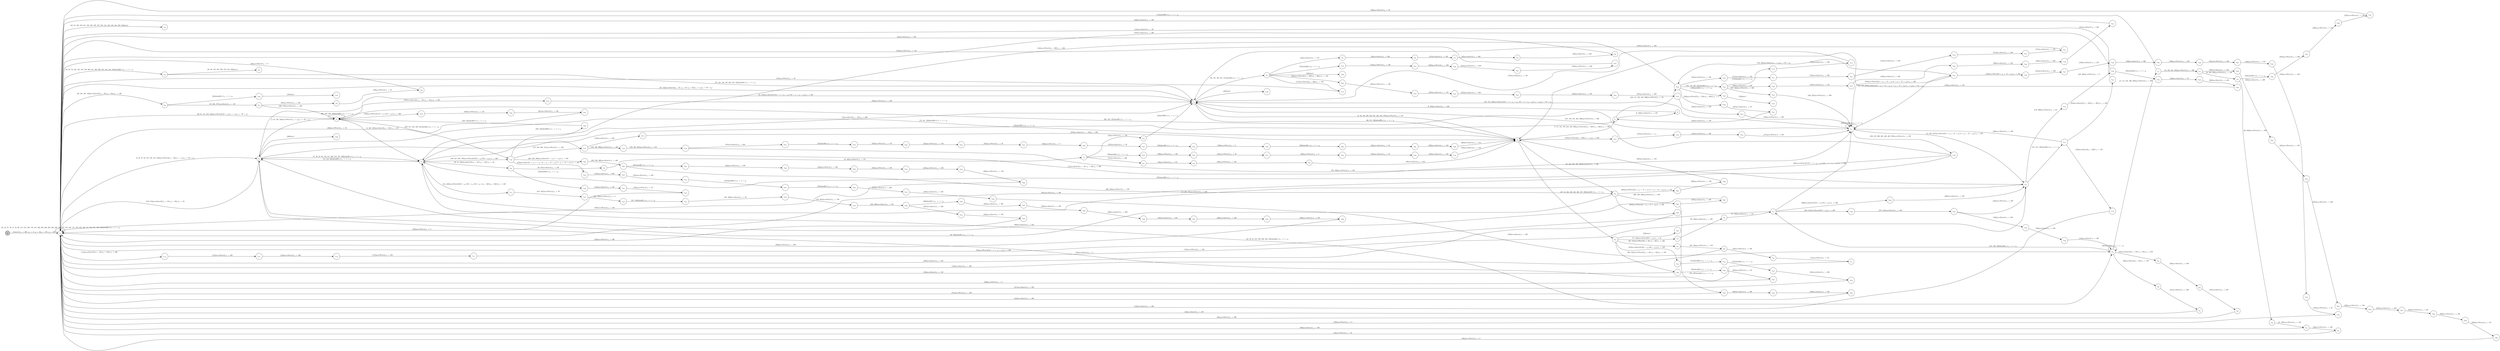 digraph EFSM{
  graph [rankdir="LR", fontname="Latin Modern Math"];
  node [color="black", fillcolor="white", shape="circle", style="filled", fontname="Latin Modern Math"];
  edge [fontname="Latin Modern Math"];

  s0[fillcolor="gray", label=<s<sub>0</sub>>];
  s1[label=<s<sub>1</sub>>];
  s2[label=<s<sub>2</sub>>];
  s3[label=<s<sub>3</sub>>];
  s4[label=<s<sub>4</sub>>];
  s5[label=<s<sub>5</sub>>];
  s6[label=<s<sub>6</sub>>];
  s7[label=<s<sub>7</sub>>];
  s8[label=<s<sub>8</sub>>];
  s11[label=<s<sub>11</sub>>];
  s12[label=<s<sub>12</sub>>];
  s16[label=<s<sub>16</sub>>];
  s17[label=<s<sub>17</sub>>];
  s18[label=<s<sub>18</sub>>];
  s19[label=<s<sub>19</sub>>];
  s20[label=<s<sub>20</sub>>];
  s21[label=<s<sub>21</sub>>];
  s22[label=<s<sub>22</sub>>];
  s26[label=<s<sub>26</sub>>];
  s27[label=<s<sub>27</sub>>];
  s28[label=<s<sub>28</sub>>];
  s29[label=<s<sub>29</sub>>];
  s32[label=<s<sub>32</sub>>];
  s39[label=<s<sub>39</sub>>];
  s40[label=<s<sub>40</sub>>];
  s41[label=<s<sub>41</sub>>];
  s42[label=<s<sub>42</sub>>];
  s44[label=<s<sub>44</sub>>];
  s45[label=<s<sub>45</sub>>];
  s46[label=<s<sub>46</sub>>];
  s47[label=<s<sub>47</sub>>];
  s48[label=<s<sub>48</sub>>];
  s49[label=<s<sub>49</sub>>];
  s54[label=<s<sub>54</sub>>];
  s60[label=<s<sub>60</sub>>];
  s61[label=<s<sub>61</sub>>];
  s64[label=<s<sub>64</sub>>];
  s67[label=<s<sub>67</sub>>];
  s68[label=<s<sub>68</sub>>];
  s69[label=<s<sub>69</sub>>];
  s70[label=<s<sub>70</sub>>];
  s71[label=<s<sub>71</sub>>];
  s75[label=<s<sub>75</sub>>];
  s76[label=<s<sub>76</sub>>];
  s77[label=<s<sub>77</sub>>];
  s87[label=<s<sub>87</sub>>];
  s88[label=<s<sub>88</sub>>];
  s89[label=<s<sub>89</sub>>];
  s91[label=<s<sub>91</sub>>];
  s95[label=<s<sub>95</sub>>];
  s96[label=<s<sub>96</sub>>];
  s97[label=<s<sub>97</sub>>];
  s106[label=<s<sub>106</sub>>];
  s107[label=<s<sub>107</sub>>];
  s108[label=<s<sub>108</sub>>];
  s109[label=<s<sub>109</sub>>];
  s114[label=<s<sub>114</sub>>];
  s115[label=<s<sub>115</sub>>];
  s116[label=<s<sub>116</sub>>];
  s117[label=<s<sub>117</sub>>];
  s119[label=<s<sub>119</sub>>];
  s120[label=<s<sub>120</sub>>];
  s126[label=<s<sub>126</sub>>];
  s138[label=<s<sub>138</sub>>];
  s139[label=<s<sub>139</sub>>];
  s140[label=<s<sub>140</sub>>];
  s141[label=<s<sub>141</sub>>];
  s146[label=<s<sub>146</sub>>];
  s147[label=<s<sub>147</sub>>];
  s148[label=<s<sub>148</sub>>];
  s149[label=<s<sub>149</sub>>];
  s151[label=<s<sub>151</sub>>];
  s152[label=<s<sub>152</sub>>];
  s162[label=<s<sub>162</sub>>];
  s163[label=<s<sub>163</sub>>];
  s164[label=<s<sub>164</sub>>];
  s165[label=<s<sub>165</sub>>];
  s173[label=<s<sub>173</sub>>];
  s174[label=<s<sub>174</sub>>];
  s177[label=<s<sub>177</sub>>];
  s186[label=<s<sub>186</sub>>];
  s187[label=<s<sub>187</sub>>];
  s188[label=<s<sub>188</sub>>];
  s189[label=<s<sub>189</sub>>];
  s190[label=<s<sub>190</sub>>];
  s191[label=<s<sub>191</sub>>];
  s192[label=<s<sub>192</sub>>];
  s193[label=<s<sub>193</sub>>];
  s194[label=<s<sub>194</sub>>];
  s199[label=<s<sub>199</sub>>];
  s204[label=<s<sub>204</sub>>];
  s205[label=<s<sub>205</sub>>];
  s207[label=<s<sub>207</sub>>];
  s218[label=<s<sub>218</sub>>];
  s234[label=<s<sub>234</sub>>];
  s235[label=<s<sub>235</sub>>];
  s236[label=<s<sub>236</sub>>];
  s237[label=<s<sub>237</sub>>];
  s246[label=<s<sub>246</sub>>];
  s247[label=<s<sub>247</sub>>];
  s252[label=<s<sub>252</sub>>];
  s253[label=<s<sub>253</sub>>];
  s254[label=<s<sub>254</sub>>];
  s255[label=<s<sub>255</sub>>];
  s256[label=<s<sub>256</sub>>];
  s257[label=<s<sub>257</sub>>];
  s258[label=<s<sub>258</sub>>];
  s272[label=<s<sub>272</sub>>];
  s273[label=<s<sub>273</sub>>];
  s274[label=<s<sub>274</sub>>];
  s275[label=<s<sub>275</sub>>];
  s276[label=<s<sub>276</sub>>];
  s277[label=<s<sub>277</sub>>];
  s278[label=<s<sub>278</sub>>];
  s282[label=<s<sub>282</sub>>];
  s283[label=<s<sub>283</sub>>];
  s284[label=<s<sub>284</sub>>];
  s285[label=<s<sub>285</sub>>];
  s286[label=<s<sub>286</sub>>];
  s287[label=<s<sub>287</sub>>];
  s288[label=<s<sub>288</sub>>];
  s289[label=<s<sub>289</sub>>];
  s290[label=<s<sub>290</sub>>];
  s299[label=<s<sub>299</sub>>];
  s313[label=<s<sub>313</sub>>];
  s314[label=<s<sub>314</sub>>];
  s315[label=<s<sub>315</sub>>];
  s316[label=<s<sub>316</sub>>];
  s322[label=<s<sub>322</sub>>];
  s326[label=<s<sub>326</sub>>];
  s331[label=<s<sub>331</sub>>];
  s332[label=<s<sub>332</sub>>];
  s333[label=<s<sub>333</sub>>];
  s334[label=<s<sub>334</sub>>];
  s335[label=<s<sub>335</sub>>];
  s336[label=<s<sub>336</sub>>];
  s351[label=<s<sub>351</sub>>];
  s352[label=<s<sub>352</sub>>];
  s353[label=<s<sub>353</sub>>];
  s354[label=<s<sub>354</sub>>];
  s355[label=<s<sub>355</sub>>];
  s356[label=<s<sub>356</sub>>];
  s357[label=<s<sub>357</sub>>];
  s358[label=<s<sub>358</sub>>];
  s359[label=<s<sub>359</sub>>];
  s360[label=<s<sub>360</sub>>];
  s361[label=<s<sub>361</sub>>];
  s362[label=<s<sub>362</sub>>];
  s365[label=<s<sub>365</sub>>];
  s366[label=<s<sub>366</sub>>];
  s369[label=<s<sub>369</sub>>];
  s370[label=<s<sub>370</sub>>];
  s379[label=<s<sub>379</sub>>];
  s383[label=<s<sub>383</sub>>];
  s384[label=<s<sub>384</sub>>];
  s385[label=<s<sub>385</sub>>];
  s401[label=<s<sub>401</sub>>];
  s402[label=<s<sub>402</sub>>];
  s403[label=<s<sub>403</sub>>];
  s408[label=<s<sub>408</sub>>];
  s409[label=<s<sub>409</sub>>];
  s414[label=<s<sub>414</sub>>];
  s415[label=<s<sub>415</sub>>];
  s416[label=<s<sub>416</sub>>];
  s417[label=<s<sub>417</sub>>];
  s418[label=<s<sub>418</sub>>];
  s419[label=<s<sub>419</sub>>];
  s420[label=<s<sub>420</sub>>];
  s421[label=<s<sub>421</sub>>];
  s422[label=<s<sub>422</sub>>];
  s436[label=<s<sub>436</sub>>];
  s437[label=<s<sub>437</sub>>];
  s438[label=<s<sub>438</sub>>];
  s439[label=<s<sub>439</sub>>];
  s440[label=<s<sub>440</sub>>];
  s441[label=<s<sub>441</sub>>];
  s446[label=<s<sub>446</sub>>];
  s453[label=<s<sub>453</sub>>];
  s454[label=<s<sub>454</sub>>];
  s455[label=<s<sub>455</sub>>];
  s467[label=<s<sub>467</sub>>];
  s472[label=<s<sub>472</sub>>];
  s474[label=<s<sub>474</sub>>];
  s475[label=<s<sub>475</sub>>];
  s476[label=<s<sub>476</sub>>];
  s479[label=<s<sub>479</sub>>];
  s480[label=<s<sub>480</sub>>];
  s481[label=<s<sub>481</sub>>];
  s493[label=<s<sub>493</sub>>];
  s494[label=<s<sub>494</sub>>];
  s495[label=<s<sub>495</sub>>];
  s496[label=<s<sub>496</sub>>];
  s497[label=<s<sub>497</sub>>];
  s498[label=<s<sub>498</sub>>];
  s499[label=<s<sub>499</sub>>];
  s510[label=<s<sub>510</sub>>];
  s511[label=<s<sub>511</sub>>];
  s512[label=<s<sub>512</sub>>];
  s513[label=<s<sub>513</sub>>];
  s514[label=<s<sub>514</sub>>];
  s515[label=<s<sub>515</sub>>];
  s518[label=<s<sub>518</sub>>];
  s519[label=<s<sub>519</sub>>];
  s520[label=<s<sub>520</sub>>];
  s521[label=<s<sub>521</sub>>];
  s522[label=<s<sub>522</sub>>];
  s528[label=<s<sub>528</sub>>];
  s529[label=<s<sub>529</sub>>];
  s530[label=<s<sub>530</sub>>];
  s531[label=<s<sub>531</sub>>];
  s532[label=<s<sub>532</sub>>];
  s533[label=<s<sub>533</sub>>];
  s534[label=<s<sub>534</sub>>];

  s0->s1[label=<<i> [1]start:2/o<sub>1</sub> := 200, o<sub>2</sub> := 3, o<sub>3</sub> := 0&#91;r<sub>3</sub> := 150, r<sub>2</sub> := 250&#93;</i>>];
  s4->s5[label=<<i> [5]moveEast:0&#91;r<sub>3</sub> &gt; -50&#93;/o<sub>1</sub> := 200</i>>];
  s7->s8[label=<<i> [8, 249]moveEast:0/o<sub>1</sub> := 150</i>>];
  s8->s5[label=<<i> [9, 250]moveEast:0/o<sub>1</sub> := 200</i>>];
  s5->s2[label=<<i> [10, 128]moveEast:0&#91;!(152 &gt; -1 &times; r<sub>3</sub> + r<sub>2</sub>&or;152 &gt; -1 &times; r<sub>3</sub> + r<sub>2</sub>)&#93;/o<sub>1</sub> := 250</i>>];
  s2->s11[label=<<i> [11]moveEast:0&#91;r<sub>3</sub> &gt; -50, r<sub>3</sub> &gt; -50&#93;/o<sub>1</sub> := 300</i>>];
  s11->s12[label=<<i> [12, 228, 427]moveEast:0&#91;!(2 &times; r<sub>3</sub> &gt; -51 + r<sub>2</sub>&or;2 &times; r<sub>3</sub> &gt; -51 + r<sub>2</sub>)&#93;/o<sub>1</sub> := 350</i>>];
  s4->s2[label=<<i> [14, 144, 325]shieldHit:1/o<sub>1</sub> := -1 + i<sub>0</sub></i>>];
  s19->s20[label=<<i> [20, 306]moveWest:0/o<sub>1</sub> := 200</i>>];
  s20->s21[label=<<i> [21, 307]moveWest:0/o<sub>1</sub> := 150</i>>];
  s21->s22[label=<<i> [22]moveWest:0/o<sub>1</sub> := 100</i>>];
  s22->s1[label=<<i> [23]moveWest:0/o<sub>1</sub> := 50</i>>];
  s27->s28[label=<<i> [28]moveWest:0/o<sub>1</sub> := 100</i>>];
  s28->s29[label=<<i> [29]moveWest:0/o<sub>1</sub> := 50</i>>];
  s29->s1[label=<<i> [30]moveWest:0/o<sub>1</sub> := 0</i>>];
  s39->s40[label=<<i> [40, 85]moveEast:0/o<sub>1</sub> := 100</i>>];
  s40->s41[label=<<i> [41, 86]moveEast:0/o<sub>1</sub> := 150</i>>];
  s41->s42[label=<<i> [42]moveWest:0/o<sub>1</sub> := 100</i>>];
  s42->s5[label=<<i> [43]shieldHit:1/o<sub>1</sub> := -1 + i<sub>0</sub></i>>];
  s44->s45[label=<<i> [45]moveEast:0/o<sub>1</sub> := 150</i>>];
  s45->s46[label=<<i> [46]moveEast:0/o<sub>1</sub> := 200</i>>];
  s46->s47[label=<<i> [47]moveEast:0/o<sub>1</sub> := 250</i>>];
  s47->s48[label=<<i> [48]moveEast:0/o<sub>1</sub> := 300</i>>];
  s48->s49[label=<<i> [49]moveEast:0/o<sub>1</sub> := 350</i>>];
  s49->s1[label=<<i> [50]moveEast:0/o<sub>1</sub> := 400</i>>];
  s7->s4[label=<<i> [58]shieldHit:1/o<sub>1</sub> := -1 + i<sub>0</sub></i>>];
  s16->s60[label=<<i> [60]moveEast:0&#91;r<sub>3</sub> &gt; 50&#93;/o<sub>1</sub> := 150</i>>];
  s60->s61[label=<<i> [61]moveEast:0/o<sub>1</sub> := 200</i>>];
  s61->s1[label=<<i> [62]moveEast:0/o<sub>1</sub> := 250</i>>];
  s1->s5[label=<<i> [65, 124]moveEast:0&#91;r<sub>3</sub> &gt; 50, r<sub>3</sub> &gt; 50, r<sub>3</sub> &gt; 50&#93;/o<sub>1</sub> := r<sub>2</sub>&#91;r<sub>2</sub> := 50 + r<sub>2</sub>&#93;</i>>];
  s67->s68[label=<<i> [68, 131]moveWest:0&#91;r<sub>3</sub> &gt; 49, r<sub>3</sub> &gt; 49&#93;/o<sub>1</sub> := 200</i>>];
  s68->s69[label=<<i> [69, 132]moveWest:0/o<sub>1</sub> := 150</i>>];
  s69->s70[label=<<i> [70]moveWest:0/o<sub>1</sub> := 100</i>>];
  s70->s71[label=<<i> [71]moveWest:0/o<sub>1</sub> := 50</i>>];
  s71->s2[label=<<i> [72]moveWest:0/o<sub>1</sub> := 0</i>>];
  s2->s6[label=<<i> [73, 101, 129]shieldHit:1/o<sub>1</sub> := -1 + i<sub>0</sub></i>>];
  s67->s75[label=<<i> [75, 103]moveEast:0&#91;301 &gt; r<sub>2</sub>&#93;/o<sub>1</sub> := 50</i>>];
  s75->s76[label=<<i> [76, 104]moveEast:0/o<sub>1</sub> := 100</i>>];
  s76->s77[label=<<i> [77, 105]moveEast:0/o<sub>1</sub> := 150</i>>];
  s77->s1[label=<<i> [78]moveWest:0&#91;152 &gt; -1 &times; r<sub>3</sub> + r<sub>2</sub>&#93;/o<sub>1</sub> := 100</i>>];
  s4->s39[label=<<i> [39, 84, 452]moveEast:0&#91;!(r<sub>3</sub> &gt; -50&or;r<sub>3</sub> &gt; -50)&#93;/o<sub>1</sub> := 50</i>>];
  s41->s87[label=<<i> [87]moveEast:0/o<sub>1</sub> := 200</i>>];
  s87->s88[label=<<i> [88]moveWest:0/o<sub>1</sub> := 150</i>>];
  s88->s89[label=<<i> [89]moveWest:0/o<sub>1</sub> := 100</i>>];
  s89->s6[label=<<i> [90]moveEast:0/o<sub>1</sub> := 150</i>>];
  s91->s2[label=<<i> [92, 392]alienHit:1/o<sub>1</sub> := 1 + i<sub>0</sub></i>>];
  s16->s95[label=<<i> [95]moveEast:0&#91;!(r<sub>3</sub> &gt; 50&or;r<sub>3</sub> &gt; 50)&#93;/o<sub>1</sub> := 250</i>>];
  s95->s96[label=<<i> [96]moveEast:0/o<sub>1</sub> := 300</i>>];
  s96->s97[label=<<i> [97]moveEast:0/o<sub>1</sub> := 350</i>>];
  s97->s1[label=<<i> [98]moveWest:0/o<sub>1</sub> := 300</i>>];
  s77->s106[label=<<i> [106, 214]moveEast:0&#91;274 &gt; r<sub>2</sub>&#93;/o<sub>1</sub> := 200</i>>];
  s106->s107[label=<<i> [107, 215]moveEast:0/o<sub>1</sub> := 250</i>>];
  s107->s108[label=<<i> [108]moveEast:0/o<sub>1</sub> := 300</i>>];
  s108->s109[label=<<i> [109]moveEast:0/o<sub>1</sub> := 350</i>>];
  s109->s16[label=<<i> [110]moveEast:0/o<sub>1</sub> := 400</i>>];
  s16->s17[label=<<i> [17, 111, 231, 280, 303]moveWest:0/o<sub>1</sub> := 350</i>>];
  s17->s1[label=<<i> [112]shieldHit:1/o<sub>1</sub> := -1 + i<sub>0</sub></i>>];
  s1->s114[label=<<i> [114]moveWest:0&#91;!(r<sub>3</sub> &gt; -50&or;r<sub>3</sub> &gt; -50)&#93;/o<sub>1</sub> := 300</i>>];
  s114->s115[label=<<i> [115]moveWest:0/o<sub>1</sub> := 250</i>>];
  s115->s116[label=<<i> [116]moveWest:0/o<sub>1</sub> := 200</i>>];
  s116->s117[label=<<i> [117]moveWest:0/o<sub>1</sub> := 150</i>>];
  s117->s12[label=<<i> [118]moveWest:0/o<sub>1</sub> := 100</i>>];
  s12->s119[label=<<i> [119, 399]moveWest:0/o<sub>1</sub> := 50</i>>];
  s119->s120[label=<<i> [120, 400]moveWest:0/o<sub>1</sub> := 0</i>>];
  s120->s1[label=<<i> [121]moveEast:0/o<sub>1</sub> := 50</i>>];
  s69->s1[label=<<i> [133]moveEast:0/o<sub>1</sub> := 200</i>>];
  s138->s139[label=<<i> [139]shieldHit:1/o<sub>1</sub> := -1 + i<sub>0</sub></i>>];
  s139->s140[label=<<i> [140]lose:0</i>>];
  s141->s138[label=<<i> [142, 224]moveEast:0/o<sub>1</sub> := r<sub>2</sub>&#91;r<sub>2</sub> := 50 + r<sub>2</sub>&#93;</i>>];
  s138->s4[label=<<i> [143]moveWest:0&#91;r<sub>2</sub> &gt; 302&#93;/o<sub>1</sub> := 350</i>>];
  s149->s12[label=<<i> [150, 398]moveWest:0/o<sub>1</sub> := 100</i>>];
  s151->s152[label=<<i> [152]moveEast:0&#91;r<sub>2</sub> &gt; 302&#93;/o<sub>1</sub> := 150</i>>];
  s152->s1[label=<<i> [153]moveEast:0/o<sub>1</sub> := 200</i>>];
  s3->s1[label=<<i> [36, 81, 157, 344, 449]moveWest:0&#91;145 &gt; r<sub>3</sub>&#93;/o<sub>1</sub> := r<sub>3</sub>&#91;r<sub>3</sub> := -50 + r<sub>3</sub>&#93;</i>>];
  s2->s1[label=<<i> [159, 374]moveEast:0&#91;!(r<sub>3</sub> &gt; -50&or;r<sub>3</sub> &gt; -50)&#93;/o<sub>1</sub> := 50</i>>];
  s26->s162[label=<<i> [162]alienHit:1/o<sub>1</sub> := 1 + i<sub>0</sub></i>>];
  s162->s163[label=<<i> [163]win:0</i>>];
  s164->s165[label=<<i> [165, 226]moveWest:0/o<sub>1</sub> := 350</i>>];
  s165->s11[label=<<i> [166, 227]moveWest:0/o<sub>1</sub> := 300</i>>];
  s138->s164[label=<<i> [164, 172, 225, 435]alienHit:1/o<sub>1</sub> := 1 + i<sub>0</sub></i>>];
  s164->s173[label=<<i> [173]alienHit:1/o<sub>1</sub> := 1 + i<sub>0</sub></i>>];
  s173->s174[label=<<i> [174]moveEast:0/o<sub>1</sub> := 100</i>>];
  s174->s5[label=<<i> [175]moveEast:0/o<sub>1</sub> := 150</i>>];
  s44->s177[label=<<i> [177]moveWest:0&#91;r<sub>2</sub> &gt; 302&#93;/o<sub>1</sub> := 100</i>>];
  s177->s1[label=<<i> [178]moveWest:0/o<sub>1</sub> := 50</i>>];
  s141->s186[label=<<i> [186]moveWest:0&#91;2 &times; r<sub>3</sub> &gt; -51 + r<sub>2</sub>&#93;/o<sub>1</sub> := 250</i>>];
  s186->s187[label=<<i> [187]moveWest:0/o<sub>1</sub> := 200</i>>];
  s187->s188[label=<<i> [188]moveEast:0/o<sub>1</sub> := 250</i>>];
  s188->s189[label=<<i> [189]moveEast:0/o<sub>1</sub> := 300</i>>];
  s189->s190[label=<<i> [190]moveWest:0/o<sub>1</sub> := 250</i>>];
  s190->s191[label=<<i> [191]moveWest:0/o<sub>1</sub> := 200</i>>];
  s191->s192[label=<<i> [192]moveWest:0/o<sub>1</sub> := 150</i>>];
  s192->s193[label=<<i> [193]moveWest:0/o<sub>1</sub> := 100</i>>];
  s193->s194[label=<<i> [194]moveWest:0/o<sub>1</sub> := 50</i>>];
  s194->s1[label=<<i> [195]moveWest:0/o<sub>1</sub> := 0</i>>];
  s44->s199[label=<<i> [199]win:0</i>>];
  s11->s11[label=<<i> [200]shieldHit:1/o<sub>1</sub> := -1 + i<sub>0</sub></i>>];
  s3->s3[label=<<i> [202, 270, 320, 340]shieldHit:1/o<sub>1</sub> := -1 + i<sub>0</sub></i>>];
  s205->s91[label=<<i> [206, 391]moveWest:0/o<sub>1</sub> := 350</i>>];
  s91->s207[label=<<i> [207]moveWest:0&#91;2 &times; r<sub>3</sub> &gt; -51 + r<sub>2</sub>&#93;/o<sub>1</sub> := 300</i>>];
  s207->s1[label=<<i> [208]moveEast:0/o<sub>1</sub> := 350</i>>];
  s107->s12[label=<<i> [216]moveWest:0/o<sub>1</sub> := 200</i>>];
  s151->s218[label=<<i> [218]moveEast:0&#91;!(r<sub>2</sub> &gt; 302&or;r<sub>2</sub> &gt; 302)&#93;/o<sub>1</sub> := 250</i>>];
  s218->s1[label=<<i> [219]moveEast:0/o<sub>1</sub> := 300</i>>];
  s5->s11[label=<<i> [125, 184, 222]moveEast:0&#91;152 &gt; -1 &times; r<sub>3</sub> + r<sub>2</sub>, 152 &gt; -1 &times; r<sub>3</sub> + r<sub>2</sub>&#93;/o<sub>1</sub> := r<sub>2</sub>&#91;r<sub>2</sub> := 50 + r<sub>2</sub>&#93;</i>>];
  s11->s141[label=<<i> [141, 185, 223]moveEast:0&#91;2 &times; r<sub>3</sub> &gt; -51 + r<sub>2</sub>, 2 &times; r<sub>3</sub> &gt; -51 + r<sub>2</sub>&#93;/o<sub>1</sub> := r<sub>2</sub>&#91;r<sub>2</sub> := 50 + r<sub>2</sub>&#93;</i>>];
  s12->s4[label=<<i> [13, 229, 301]moveEast:0/o<sub>1</sub> := 400</i>>];
  s18->s19[label=<<i> [19, 233, 305]moveWest:0/o<sub>1</sub> := 250</i>>];
  s19->s234[label=<<i> [234]alienHit:1/o<sub>1</sub> := 1 + i<sub>0</sub></i>>];
  s234->s235[label=<<i> [235]moveWest:0/o<sub>1</sub> := 200</i>>];
  s235->s236[label=<<i> [236]moveWest:0/o<sub>1</sub> := 150</i>>];
  s236->s237[label=<<i> [237]moveWest:0/o<sub>1</sub> := 100</i>>];
  s237->s1[label=<<i> [238]moveWest:0/o<sub>1</sub> := 50</i>>];
  s138->s246[label=<<i> [246]moveWest:0&#91;!(r<sub>2</sub> &gt; 302&or;r<sub>2</sub> &gt; 302)&#93;/o<sub>1</sub> := 0</i>>];
  s246->s247[label=<<i> [247]moveEast:0/o<sub>1</sub> := 50</i>>];
  s247->s7[label=<<i> [248]moveEast:0/o<sub>1</sub> := 100</i>>];
  s5->s44[label=<<i> [44, 176, 198, 251, 517]alienHit:1/o<sub>1</sub> := 1 + i<sub>0</sub></i>>];
  s44->s252[label=<<i> [252]moveWest:0&#91;!(r<sub>2</sub> &gt; 302&or;r<sub>2</sub> &gt; 302)&#93;/o<sub>1</sub> := 150</i>>];
  s252->s253[label=<<i> [253]moveWest:0/o<sub>1</sub> := 100</i>>];
  s253->s254[label=<<i> [254]moveEast:0/o<sub>1</sub> := 150</i>>];
  s254->s255[label=<<i> [255]moveEast:0/o<sub>1</sub> := 200</i>>];
  s255->s256[label=<<i> [256]moveEast:0/o<sub>1</sub> := 250</i>>];
  s256->s257[label=<<i> [257]moveEast:0/o<sub>1</sub> := 300</i>>];
  s257->s258[label=<<i> [258]moveEast:0/o<sub>1</sub> := 350</i>>];
  s258->s11[label=<<i> [259]moveWest:0/o<sub>1</sub> := 300</i>>];
  s126->s1[label=<<i> [261]moveEast:0/o<sub>1</sub> := 300</i>>];
  s1->s26[label=<<i> [26, 161, 267, 376]moveEast:0&#91;!(r<sub>3</sub> &gt; 50&or;r<sub>3</sub> &gt; 50)&#93;/o<sub>1</sub> := 100</i>>];
  s26->s27[label=<<i> [27, 268, 377]moveEast:0/o<sub>1</sub> := 150</i>>];
  s27->s3[label=<<i> [269, 378]moveEast:0/o<sub>1</sub> := 200</i>>];
  s146->s272[label=<<i> [272]moveEast:0&#91;1 &gt; r<sub>3</sub>, 1 &gt; r<sub>3</sub>, !(2 &times; r<sub>3</sub> &gt; -51 + r<sub>2</sub>&or;2 &times; r<sub>3</sub> &gt; -51 + r<sub>2</sub>)&#93;/o<sub>1</sub> := 250</i>>];
  s272->s273[label=<<i> [273]moveEast:0/o<sub>1</sub> := 300</i>>];
  s273->s274[label=<<i> [274]moveWest:0/o<sub>1</sub> := 250</i>>];
  s274->s275[label=<<i> [275]shieldHit:1/o<sub>1</sub> := -1 + i<sub>0</sub></i>>];
  s275->s276[label=<<i> [276]alienHit:1/o<sub>1</sub> := 1 + i<sub>0</sub></i>>];
  s276->s277[label=<<i> [277]moveEast:0/o<sub>1</sub> := 300</i>>];
  s277->s278[label=<<i> [278]moveEast:0/o<sub>1</sub> := 350</i>>];
  s278->s16[label=<<i> [279]moveEast:0/o<sub>1</sub> := 400</i>>];
  s18->s282[label=<<i> [282]moveEast:0/o<sub>1</sub> := 350</i>>];
  s282->s283[label=<<i> [283]moveEast:0/o<sub>1</sub> := 400</i>>];
  s283->s284[label=<<i> [284]moveWest:0/o<sub>1</sub> := 350</i>>];
  s284->s285[label=<<i> [285]moveWest:0/o<sub>1</sub> := 300</i>>];
  s285->s286[label=<<i> [286]moveWest:0/o<sub>1</sub> := 250</i>>];
  s286->s287[label=<<i> [287]moveWest:0/o<sub>1</sub> := 200</i>>];
  s287->s288[label=<<i> [288]moveWest:0/o<sub>1</sub> := 150</i>>];
  s288->s289[label=<<i> [289]moveWest:0/o<sub>1</sub> := 100</i>>];
  s289->s290[label=<<i> [290]moveWest:0/o<sub>1</sub> := 50</i>>];
  s290->s1[label=<<i> [291]moveWest:0/o<sub>1</sub> := 0</i>>];
  s126->s4[label=<<i> [295]shieldHit:1/o<sub>1</sub> := -1 + i<sub>0</sub></i>>];
  s4->s16[label=<<i> [16, 59, 94, 212, 230, 296, 302, 459]alienHit:1/o<sub>1</sub> := 1 + i<sub>0</sub></i>>];
  s16->s16[label=<<i> [297]shieldHit:1/o<sub>1</sub> := -1 + i<sub>0</sub></i>>];
  s77->s299[label=<<i> [299]moveEast:0&#91;!(274 &gt; r<sub>2</sub>&or;274 &gt; r<sub>2</sub>)&#93;/o<sub>1</sub> := 300</i>>];
  s299->s12[label=<<i> [300]moveEast:0/o<sub>1</sub> := 350</i>>];
  s17->s18[label=<<i> [18, 232, 281, 304]moveWest:0/o<sub>1</sub> := 300</i>>];
  s21->s1[label=<<i> [308]moveEast:0/o<sub>1</sub> := 200</i>>];
  s54->s64[label=<<i> [64, 80, 123, 210, 293, 310, 319, 346]lose:0</i>>];
  s5->s6[label=<<i> [66, 311, 526]shieldHit:1/o<sub>1</sub> := -1 + i<sub>0</sub></i>>];
  s67->s313[label=<<i> [313]moveEast:0&#91;!(301 &gt; r<sub>2</sub>&or;301 &gt; r<sub>2</sub>)&#93;/o<sub>1</sub> := 250</i>>];
  s313->s314[label=<<i> [314]shieldHit:1/o<sub>1</sub> := -1 + i<sub>0</sub></i>>];
  s314->s315[label=<<i> [315]alienHit:1/o<sub>1</sub> := 1 + i<sub>0</sub></i>>];
  s315->s316[label=<<i> [316]moveEast:0/o<sub>1</sub> := 300</i>>];
  s316->s1[label=<<i> [317]moveEast:0/o<sub>1</sub> := 350</i>>];
  s146->s322[label=<<i> [322, 342]shieldHit:1/o<sub>1</sub> := -1 + i<sub>0</sub></i>>];
  s322->s3[label=<<i> [323, 343]alienHit:1/o<sub>1</sub> := 1 + i<sub>0</sub></i>>];
  s2->s326[label=<<i> [326]lose:0</i>>];
  s11->s3[label=<<i> [201, 327, 478]alienHit:1/o<sub>1</sub> := 1 + i<sub>0</sub></i>>];
  s146->s204[label=<<i> [204, 329, 389]moveEast:0&#91;!(1 &gt; r<sub>3</sub>&or;1 &gt; r<sub>3</sub>)&#93;/o<sub>1</sub> := 350</i>>];
  s204->s205[label=<<i> [205, 330, 390]moveEast:0/o<sub>1</sub> := 400</i>>];
  s205->s331[label=<<i> [331]alienHit:1/o<sub>1</sub> := 1 + i<sub>0</sub></i>>];
  s331->s332[label=<<i> [332]moveWest:0/o<sub>1</sub> := 350</i>>];
  s332->s333[label=<<i> [333]moveWest:0/o<sub>1</sub> := 300</i>>];
  s333->s334[label=<<i> [334]moveWest:0/o<sub>1</sub> := 250</i>>];
  s334->s335[label=<<i> [335]moveWest:0/o<sub>1</sub> := 200</i>>];
  s335->s336[label=<<i> [336]moveWest:0/o<sub>1</sub> := 150</i>>];
  s336->s1[label=<<i> [337]moveWest:0/o<sub>1</sub> := 100</i>>];
  s3->s146[label=<<i> [203, 271, 321, 328, 341]alienHit:1/o<sub>1</sub> := 1 + i<sub>0</sub></i>>];
  s147->s148[label=<<i> [148, 349, 396]moveWest:0/o<sub>1</sub> := 200</i>>];
  s148->s149[label=<<i> [149, 350, 397]moveWest:0/o<sub>1</sub> := 150</i>>];
  s149->s351[label=<<i> [351]moveEast:0/o<sub>1</sub> := 200</i>>];
  s351->s352[label=<<i> [352]alienHit:1/o<sub>1</sub> := 1 + i<sub>0</sub></i>>];
  s352->s353[label=<<i> [353]moveWest:0/o<sub>1</sub> := 150</i>>];
  s353->s354[label=<<i> [354]moveWest:0/o<sub>1</sub> := 100</i>>];
  s354->s355[label=<<i> [355]moveWest:0/o<sub>1</sub> := 50</i>>];
  s355->s356[label=<<i> [356]moveWest:0/o<sub>1</sub> := 0</i>>];
  s356->s357[label=<<i> [357]moveEast:0/o<sub>1</sub> := 50</i>>];
  s357->s358[label=<<i> [358]alienHit:1/o<sub>1</sub> := 1 + i<sub>0</sub></i>>];
  s358->s359[label=<<i> [359]moveWest:0/o<sub>1</sub> := 0</i>>];
  s359->s360[label=<<i> [360]alienHit:1/o<sub>1</sub> := 1 + i<sub>0</sub></i>>];
  s360->s361[label=<<i> [361]moveEast:0/o<sub>1</sub> := 50</i>>];
  s361->s362[label=<<i> [362]moveEast:0/o<sub>1</sub> := 100</i>>];
  s362->s6[label=<<i> [363]moveEast:0/o<sub>1</sub> := 150</i>>];
  s91->s365[label=<<i> [365]moveWest:0&#91;!(2 &times; r<sub>3</sub> &gt; -51 + r<sub>2</sub>&or;2 &times; r<sub>3</sub> &gt; -51 + r<sub>2</sub>)&#93;/o<sub>1</sub> := 150</i>>];
  s365->s366[label=<<i> [366]moveWest:0/o<sub>1</sub> := 100</i>>];
  s366->s6[label=<<i> [367]moveEast:0/o<sub>1</sub> := 150</i>>];
  s6->s91[label=<<i> [91, 364, 368, 405, 465]moveEast:0/o<sub>1</sub> := 200</i>>];
  s369->s370[label=<<i> [370, 407]alienHit:1/o<sub>1</sub> := 1 + i<sub>0</sub></i>>];
  s370->s1[label=<<i> [371]moveWest:0/o<sub>1</sub> := 200</i>>];
  s3->s379[label=<<i> [379]moveEast:0&#91;!(r<sub>3</sub> &gt; -50&or;r<sub>3</sub> &gt; -50)&#93;/o<sub>1</sub> := 250</i>>];
  s379->s5[label=<<i> [380]moveWest:0/o<sub>1</sub> := 200</i>>];
  s6->s67[label=<<i> [67, 74, 102, 130, 312, 382, 527, 536]alienHit:1/o<sub>1</sub> := 1 + i<sub>0</sub></i>>];
  s67->s383[label=<<i> [383, 537]moveWest:0&#91;!(r<sub>3</sub> &gt; 49&or;r<sub>3</sub> &gt; 49)&#93;/o<sub>1</sub> := 100</i>>];
  s383->s384[label=<<i> [384]alienHit:1/o<sub>1</sub> := 1 + i<sub>0</sub></i>>];
  s384->s385[label=<<i> [385]moveWest:0/o<sub>1</sub> := 50</i>>];
  s385->s1[label=<<i> [386]moveWest:0/o<sub>1</sub> := 0</i>>];
  s2->s4[label=<<i> [15, 38, 83, 93, 145, 211, 393, 413, 451, 469]alienHit:1/o<sub>1</sub> := 1 + i<sub>0</sub></i>>];
  s4->s146[label=<<i> [146, 347, 394, 470]moveWest:0&#91;!(253 &gt; r<sub>2</sub>&or;253 &gt; r<sub>2</sub>)&#93;/o<sub>1</sub> := 300</i>>];
  s146->s147[label=<<i> [147, 348, 395, 471]moveWest:0/o<sub>1</sub> := 250</i>>];
  s120->s401[label=<<i> [401]alienHit:1/o<sub>1</sub> := 1 + i<sub>0</sub></i>>];
  s401->s402[label=<<i> [402]moveEast:0/o<sub>1</sub> := 50</i>>];
  s402->s403[label=<<i> [403]moveEast:0/o<sub>1</sub> := 100</i>>];
  s403->s6[label=<<i> [404]moveEast:0/o<sub>1</sub> := 150</i>>];
  s370->s408[label=<<i> [408]moveEast:0/o<sub>1</sub> := 300</i>>];
  s408->s409[label=<<i> [409]moveEast:0/o<sub>1</sub> := 350</i>>];
  s409->s1[label=<<i> [410]moveEast:0/o<sub>1</sub> := 400</i>>];
  s4->s414[label=<<i> [414, 486]moveWest:0&#91;253 &gt; r<sub>2</sub>, 253 &gt; r<sub>2</sub>, 253 &gt; r<sub>2</sub>, !(r<sub>2</sub> &gt; 302&or;r<sub>2</sub> &gt; 302)&#93;/o<sub>1</sub> := 100</i>>];
  s414->s415[label=<<i> [415, 487]moveWest:0/o<sub>1</sub> := 50</i>>];
  s415->s416[label=<<i> [416, 488]moveWest:0/o<sub>1</sub> := 0</i>>];
  s416->s417[label=<<i> [417, 489]alienHit:1/o<sub>1</sub> := 1 + i<sub>0</sub></i>>];
  s417->s418[label=<<i> [418, 490]moveEast:0/o<sub>1</sub> := 50</i>>];
  s418->s419[label=<<i> [419, 491]moveEast:0/o<sub>1</sub> := 100</i>>];
  s419->s420[label=<<i> [420, 492]moveEast:0/o<sub>1</sub> := 150</i>>];
  s420->s421[label=<<i> [421]moveEast:0/o<sub>1</sub> := 200</i>>];
  s421->s422[label=<<i> [422]moveEast:0/o<sub>1</sub> := 250</i>>];
  s422->s1[label=<<i> [423]moveWest:0/o<sub>1</sub> := 200</i>>];
  s12->s151[label=<<i> [151, 217, 428]alienHit:1/o<sub>1</sub> := 1 + i<sub>0</sub></i>>];
  s151->s11[label=<<i> [429]moveWest:0/o<sub>1</sub> := 300</i>>];
  s6->s7[label=<<i> [7, 57, 137, 170, 244, 433, 508]moveWest:0&#91;!(r<sub>3</sub> &gt; 200&or;r<sub>3</sub> &gt; 200)&#93;/o<sub>1</sub> := 100</i>>];
  s7->s138[label=<<i> [138, 171, 245, 434, 509]moveWest:0/o<sub>1</sub> := 50</i>>];
  s164->s436[label=<<i> [436]moveEast:0/o<sub>1</sub> := 100</i>>];
  s436->s437[label=<<i> [437]moveEast:0/o<sub>1</sub> := 150</i>>];
  s437->s438[label=<<i> [438]moveEast:0/o<sub>1</sub> := 200</i>>];
  s438->s439[label=<<i> [439]moveEast:0/o<sub>1</sub> := 250</i>>];
  s439->s440[label=<<i> [440]moveEast:0/o<sub>1</sub> := 300</i>>];
  s440->s441[label=<<i> [441]moveEast:0/o<sub>1</sub> := 350</i>>];
  s441->s1[label=<<i> [442]moveEast:0/o<sub>1</sub> := 400</i>>];
  s1->s54[label=<<i> [54, 63, 79, 122, 134, 182, 196, 209, 241, 292, 309, 318, 345, 444, 524]shieldHit:1/o<sub>1</sub> := -1 + i<sub>0</sub></i>>];
  s54->s5[label=<<i> [55, 135, 183, 197, 242, 445, 525]alienHit:1/o<sub>1</sub> := 1 + i<sub>0</sub></i>>];
  s5->s446[label=<<i> [446]win:0</i>>];
  s2->s3[label=<<i> [3, 35, 156, 448]moveWest:0/o<sub>1</sub> := r<sub>3</sub>&#91;r<sub>3</sub> := -50 + r<sub>3</sub>&#93;</i>>];
  s1->s2[label=<<i> [2, 34, 37, 82, 155, 158, 447, 450]moveWest:0&#91;r<sub>3</sub> &gt; -50&#93;/o<sub>1</sub> := r<sub>3</sub>&#91;r<sub>3</sub> := -50 + r<sub>3</sub>&#93;</i>>];
  s39->s453[label=<<i> [453]alienHit:1/o<sub>1</sub> := 1 + i<sub>0</sub></i>>];
  s453->s454[label=<<i> [454]moveEast:0/o<sub>1</sub> := 100</i>>];
  s454->s455[label=<<i> [455]moveWest:0/o<sub>1</sub> := 50</i>>];
  s455->s1[label=<<i> [456]moveWest:0/o<sub>1</sub> := 0</i>>];
  s16->s77[label=<<i> [213, 298, 460]alienHit:1/o<sub>1</sub> := 1 + i<sub>0</sub></i>>];
  s77->s11[label=<<i> [461]moveWest:0&#91;!(152 &gt; -1 &times; r<sub>3</sub> + r<sub>2</sub>&or;152 &gt; -1 &times; r<sub>3</sub> + r<sub>2</sub>)&#93;/o<sub>1</sub> := 300</i>>];
  s11->s126[label=<<i> [126, 167, 260, 294, 430, 462, 505]moveWest:0/o<sub>1</sub> := 250</i>>];
  s126->s5[label=<<i> [127, 168, 431, 463, 506]moveWest:0/o<sub>1</sub> := 200</i>>];
  s5->s6[label=<<i> [6, 56, 136, 169, 243, 381, 432, 464, 507]moveWest:0/o<sub>1</sub> := 150</i>>];
  s91->s369[label=<<i> [369, 406, 466]moveEast:0/o<sub>1</sub> := 250</i>>];
  s369->s467[label=<<i> [467]moveEast:0/o<sub>1</sub> := 300</i>>];
  s467->s2[label=<<i> [468]moveEast:0/o<sub>1</sub> := 350</i>>];
  s147->s472[label=<<i> [472]moveEast:0/o<sub>1</sub> := 300</i>>];
  s472->s6[label=<<i> [473]moveEast:0/o<sub>1</sub> := 350&#91;r<sub>3</sub> := 300&#93;</i>>];
  s6->s474[label=<<i> [474]moveWest:0&#91;r<sub>3</sub> &gt; 200&#93;/o<sub>1</sub> := r<sub>3</sub>&#91;r<sub>3</sub> := 250&#93;</i>>];
  s474->s475[label=<<i> [475]moveWest:0/o<sub>1</sub> := r<sub>3</sub></i>>];
  s475->s476[label=<<i> [476]moveEast:0/o<sub>1</sub> := 300</i>>];
  s476->s11[label=<<i> [477]moveWest:0/o<sub>1</sub> := 250</i>>];
  s3->s479[label=<<i> [479]moveWest:0&#91;!(145 &gt; r<sub>3</sub>&or;145 &gt; r<sub>3</sub>)&#93;/o<sub>1</sub> := 200</i>>];
  s479->s480[label=<<i> [480]moveWest:0/o<sub>1</sub> := 150</i>>];
  s480->s481[label=<<i> [481]moveWest:0/o<sub>1</sub> := 100</i>>];
  s481->s1[label=<<i> [482]moveWest:0/o<sub>1</sub> := 50</i>>];
  s3->s4[label=<<i> [4, 324, 485]moveEast:0&#91;r<sub>3</sub> &gt; -50&#93;/o<sub>1</sub> := 150</i>>];
  s420->s493[label=<<i> [493]alienHit:1/o<sub>1</sub> := 1 + i<sub>0</sub></i>>];
  s493->s494[label=<<i> [494]moveEast:0/o<sub>1</sub> := 200</i>>];
  s494->s495[label=<<i> [495]moveEast:0/o<sub>1</sub> := 250</i>>];
  s495->s496[label=<<i> [496]moveEast:0/o<sub>1</sub> := 300</i>>];
  s496->s497[label=<<i> [497]moveEast:0/o<sub>1</sub> := 350</i>>];
  s497->s498[label=<<i> [498]moveEast:0/o<sub>1</sub> := 400</i>>];
  s498->s499[label=<<i> [499]moveWest:0/o<sub>1</sub> := 350</i>>];
  s499->s1[label=<<i> [500]moveWest:0/o<sub>1</sub> := 300</i>>];
  s1->s1[label=<<i> [24, 25, 31, 33, 51, 52, 99, 113, 154, 160, 179, 181, 220, 239, 262, 263, 264, 266, 338, 372, 375, 387, 411, 424, 425, 443, 457, 483, 501, 502, 539]alienHit:1/o<sub>1</sub> := 1 + i<sub>0</sub></i>>];
  s1->s32[label=<<i> [32, 53, 100, 180, 221, 240, 265, 339, 373, 388, 412, 426, 458, 484, 503, 540]win:0</i>>];
  s141->s11[label=<<i> [504]moveWest:0&#91;!(2 &times; r<sub>3</sub> &gt; -51 + r<sub>2</sub>&or;2 &times; r<sub>3</sub> &gt; -51 + r<sub>2</sub>)&#93;/o<sub>1</sub> := 300</i>>];
  s138->s510[label=<<i> [510]moveEast:0/o<sub>1</sub> := 100</i>>];
  s510->s511[label=<<i> [511]moveEast:0/o<sub>1</sub> := 150</i>>];
  s511->s512[label=<<i> [512]moveEast:0/o<sub>1</sub> := 200</i>>];
  s512->s513[label=<<i> [513]moveEast:0/o<sub>1</sub> := 250</i>>];
  s513->s514[label=<<i> [514]moveEast:0/o<sub>1</sub> := 300</i>>];
  s514->s515[label=<<i> [515]moveEast:0/o<sub>1</sub> := 350</i>>];
  s515->s5[label=<<i> [516]moveEast:0/o<sub>1</sub> := 400</i>>];
  s44->s518[label=<<i> [518]alienHit:1/o<sub>1</sub> := 1 + i<sub>0</sub></i>>];
  s518->s519[label=<<i> [519]moveWest:0/o<sub>1</sub> := 350</i>>];
  s519->s520[label=<<i> [520]moveWest:0/o<sub>1</sub> := 300</i>>];
  s520->s521[label=<<i> [521]moveWest:0/o<sub>1</sub> := 250</i>>];
  s521->s522[label=<<i> [522]moveWest:0/o<sub>1</sub> := 200</i>>];
  s522->s1[label=<<i> [523]moveWest:0/o<sub>1</sub> := 150</i>>];
  s67->s528[label=<<i> [528]win:0</i>>];
  s41->s529[label=<<i> [529]alienHit:1/o<sub>1</sub> := 1 + i<sub>0</sub></i>>];
  s529->s530[label=<<i> [530]moveWest:0/o<sub>1</sub> := 100</i>>];
  s530->s531[label=<<i> [531]moveWest:0/o<sub>1</sub> := 50</i>>];
  s531->s532[label=<<i> [532]moveWest:0/o<sub>1</sub> := 0</i>>];
  s532->s533[label=<<i> [533]moveEast:0/o<sub>1</sub> := 50</i>>];
  s533->s534[label=<<i> [534]moveEast:0/o<sub>1</sub> := 100</i>>];
  s534->s6[label=<<i> [535]moveEast:0/o<sub>1</sub> := 150</i>>];
  s383->s1[label=<<i> [538]moveEast:0/o<sub>1</sub> := 150</i>>];
}